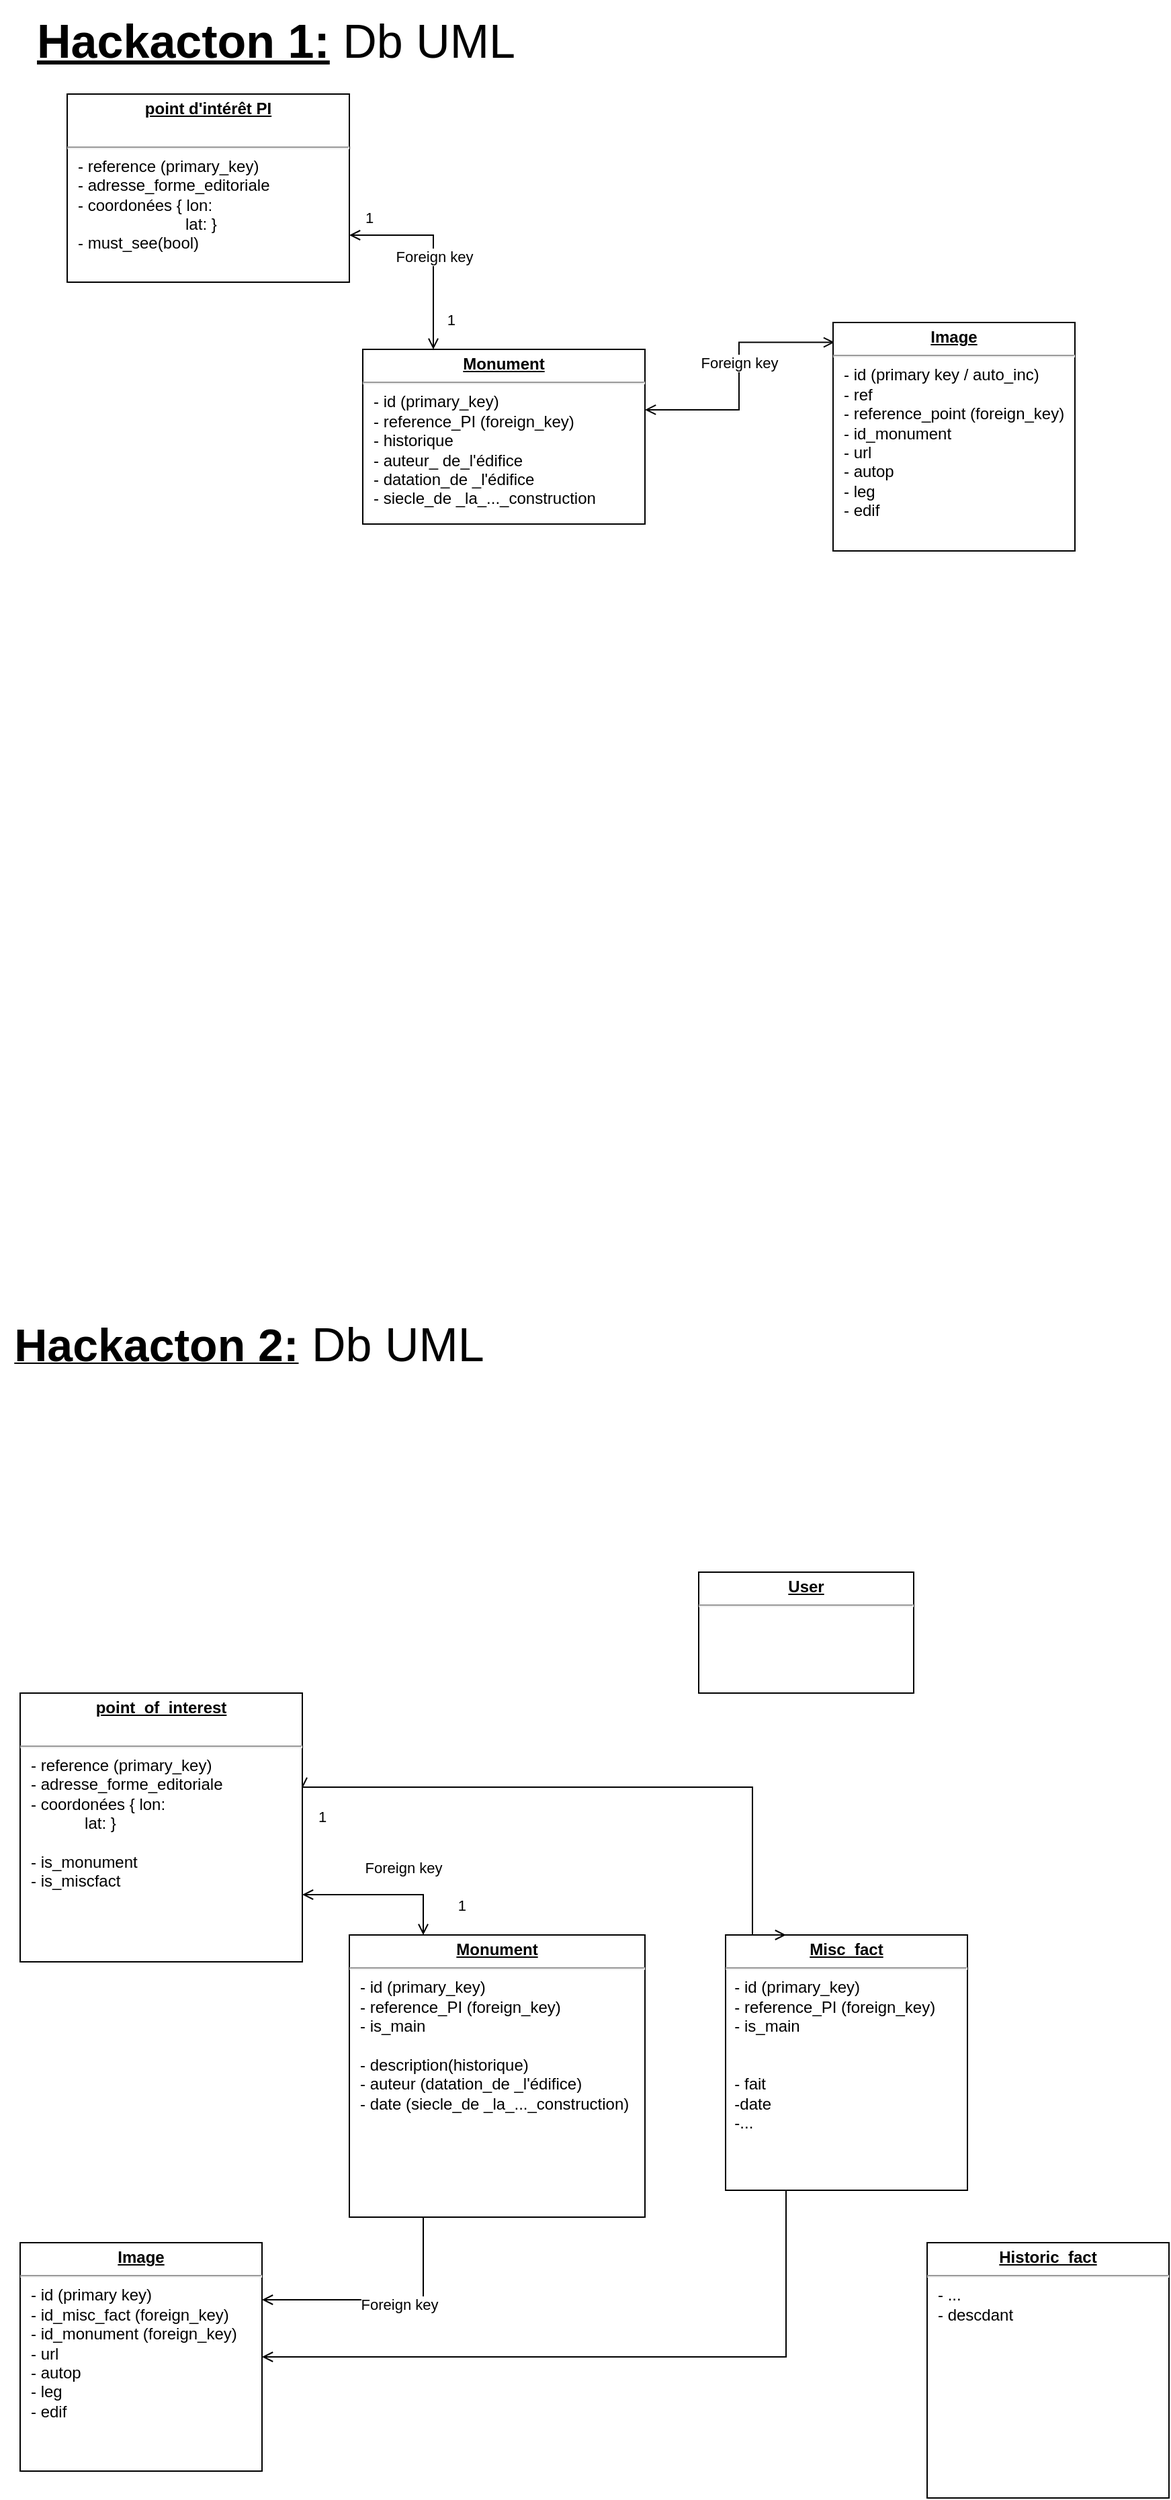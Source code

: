 <mxfile version="22.1.5" type="github">
  <diagram name="Page-1" id="SIulgqLtBxGV47W7qyev">
    <mxGraphModel dx="906" dy="588" grid="1" gridSize="10" guides="1" tooltips="1" connect="1" arrows="1" fold="1" page="1" pageScale="1" pageWidth="827" pageHeight="1169" math="0" shadow="0">
      <root>
        <mxCell id="0" />
        <mxCell id="1" parent="0" />
        <mxCell id="i5s1LHygfZpYdUsU7F8D-1" value="&lt;p style=&quot;margin:0px;margin-top:4px;text-align:center;text-decoration:underline;&quot;&gt;&lt;b&gt;point d&#39;intérêt PI&lt;/b&gt;&lt;br&gt;&lt;/p&gt;&lt;br&gt;&lt;hr&gt;&lt;p style=&quot;margin:0px;margin-left:8px;&quot;&gt;- reference (primary_key)&lt;br&gt;&lt;/p&gt;&lt;p style=&quot;margin:0px;margin-left:8px;&quot;&gt;- adresse_forme_editoriale&lt;/p&gt;&lt;p style=&quot;margin:0px;margin-left:8px;&quot;&gt;- coordonées { lon:&lt;/p&gt;&lt;p style=&quot;margin:0px;margin-left:8px;&quot;&gt;&lt;span style=&quot;white-space: pre;&quot;&gt;&#x9;&lt;/span&gt;&lt;span style=&quot;white-space: pre;&quot;&gt;&#x9;&lt;/span&gt;&lt;span style=&quot;white-space: pre;&quot;&gt;&#x9;&lt;/span&gt;lat: }&lt;/p&gt;&lt;p style=&quot;margin:0px;margin-left:8px;&quot;&gt;- must_see(bool) &lt;br&gt;&lt;/p&gt;&lt;p style=&quot;margin:0px;margin-left:8px;&quot;&gt;&lt;br&gt;&lt;/p&gt;" style="verticalAlign=top;align=left;overflow=fill;fontSize=12;fontFamily=Helvetica;html=1;whiteSpace=wrap;" parent="1" vertex="1">
          <mxGeometry x="50" y="70" width="210" height="140" as="geometry" />
        </mxCell>
        <mxCell id="TksDYWeNa5g1tYwS7Oo3-40" style="edgeStyle=orthogonalEdgeStyle;rounded=0;orthogonalLoop=1;jettySize=auto;html=1;exitX=0.25;exitY=0;exitDx=0;exitDy=0;entryX=1;entryY=0.75;entryDx=0;entryDy=0;endArrow=open;endFill=0;startArrow=open;startFill=0;" edge="1" parent="1" source="TksDYWeNa5g1tYwS7Oo3-5" target="i5s1LHygfZpYdUsU7F8D-1">
          <mxGeometry relative="1" as="geometry" />
        </mxCell>
        <mxCell id="TksDYWeNa5g1tYwS7Oo3-43" value="Foreign key" style="edgeLabel;html=1;align=center;verticalAlign=middle;resizable=0;points=[];" vertex="1" connectable="0" parent="TksDYWeNa5g1tYwS7Oo3-40">
          <mxGeometry x="0.065" y="1" relative="1" as="geometry">
            <mxPoint x="1" y="9" as="offset" />
          </mxGeometry>
        </mxCell>
        <mxCell id="TksDYWeNa5g1tYwS7Oo3-5" value="&lt;p style=&quot;margin:0px;margin-top:4px;text-align:center;text-decoration:underline;&quot;&gt;&lt;b&gt;Monument&lt;/b&gt;&lt;/p&gt;&lt;hr&gt;&lt;p style=&quot;margin:0px;margin-left:8px;&quot;&gt;- id (primary_key)&lt;br&gt;&lt;/p&gt;&lt;p style=&quot;margin:0px;margin-left:8px;&quot;&gt;- reference_PI (foreign_key)&lt;br&gt;- historique&lt;/p&gt;&lt;p style=&quot;margin:0px;margin-left:8px;&quot;&gt;- auteur_ de_l&#39;édifice&lt;/p&gt;&lt;p style=&quot;margin:0px;margin-left:8px;&quot;&gt;- datation_de _l&#39;édifice&lt;/p&gt;&lt;p style=&quot;margin:0px;margin-left:8px;&quot;&gt;- siecle_de _la_..._construction&lt;/p&gt;&lt;p style=&quot;margin:0px;margin-left:8px;&quot;&gt;&lt;/p&gt;&lt;p style=&quot;margin:0px;margin-left:8px;&quot;&gt;&lt;/p&gt;" style="verticalAlign=top;align=left;overflow=fill;fontSize=12;fontFamily=Helvetica;html=1;whiteSpace=wrap;" vertex="1" parent="1">
          <mxGeometry x="270" y="260" width="210" height="130" as="geometry" />
        </mxCell>
        <mxCell id="TksDYWeNa5g1tYwS7Oo3-7" value="&lt;font style=&quot;font-size: 35px;&quot;&gt;&lt;b&gt;&lt;u&gt;&lt;font style=&quot;font-size: 35px;&quot;&gt;Hackacton 1:&lt;/font&gt;&lt;/u&gt;&lt;/b&gt; &lt;font style=&quot;font-size: 35px;&quot;&gt;Db UML&lt;/font&gt;&lt;/font&gt; " style="text;html=1;align=center;verticalAlign=middle;resizable=0;points=[];autosize=1;strokeColor=none;fillColor=none;" vertex="1" parent="1">
          <mxGeometry x="15" width="380" height="60" as="geometry" />
        </mxCell>
        <mxCell id="TksDYWeNa5g1tYwS7Oo3-8" value="&lt;b&gt;&lt;u&gt;&lt;font style=&quot;font-size: 34px;&quot;&gt;Hackacton 2:&lt;/font&gt;&lt;/u&gt;&lt;/b&gt;&lt;font style=&quot;font-size: 35px;&quot;&gt; &lt;font style=&quot;font-size: 35px;&quot;&gt;Db UML&lt;/font&gt;&lt;/font&gt;" style="text;html=1;align=center;verticalAlign=middle;resizable=0;points=[];autosize=1;strokeColor=none;fillColor=none;" vertex="1" parent="1">
          <mxGeometry y="970" width="370" height="60" as="geometry" />
        </mxCell>
        <mxCell id="TksDYWeNa5g1tYwS7Oo3-76" style="edgeStyle=orthogonalEdgeStyle;rounded=0;orthogonalLoop=1;jettySize=auto;html=1;exitX=0.25;exitY=1;exitDx=0;exitDy=0;entryX=1;entryY=0.5;entryDx=0;entryDy=0;endArrow=open;endFill=0;" edge="1" parent="1" source="TksDYWeNa5g1tYwS7Oo3-11" target="TksDYWeNa5g1tYwS7Oo3-63">
          <mxGeometry relative="1" as="geometry" />
        </mxCell>
        <mxCell id="TksDYWeNa5g1tYwS7Oo3-11" value="&lt;p style=&quot;margin:0px;margin-top:4px;text-align:center;text-decoration:underline;&quot;&gt;&lt;b&gt;Misc_fact&lt;br&gt;&lt;/b&gt;&lt;/p&gt;&lt;hr&gt;&lt;div&gt;&amp;nbsp; - id (primary_key)&lt;br&gt;&lt;/div&gt;&lt;div&gt;&amp;nbsp; - reference_PI (foreign_key)&lt;/div&gt;&lt;div&gt;&amp;nbsp; - is_main&lt;/div&gt;&lt;div&gt;&lt;br&gt;&lt;/div&gt;&lt;div&gt;&lt;br&gt;&lt;/div&gt;&lt;div&gt;&amp;nbsp; - fait&amp;nbsp; &lt;br&gt;&lt;/div&gt;&lt;div&gt;&amp;nbsp; -date&lt;/div&gt;&lt;div&gt;&amp;nbsp; -...&lt;br&gt;&lt;/div&gt;" style="verticalAlign=top;align=left;overflow=fill;fontSize=12;fontFamily=Helvetica;html=1;whiteSpace=wrap;" vertex="1" parent="1">
          <mxGeometry x="540" y="1440" width="180" height="190" as="geometry" />
        </mxCell>
        <mxCell id="TksDYWeNa5g1tYwS7Oo3-46" style="edgeStyle=orthogonalEdgeStyle;rounded=0;orthogonalLoop=1;jettySize=auto;html=1;entryX=1;entryY=0.346;entryDx=0;entryDy=0;startArrow=open;startFill=0;endArrow=open;endFill=0;entryPerimeter=0;exitX=0.006;exitY=0.087;exitDx=0;exitDy=0;exitPerimeter=0;strokeColor=default;" edge="1" parent="1" source="TksDYWeNa5g1tYwS7Oo3-13" target="TksDYWeNa5g1tYwS7Oo3-5">
          <mxGeometry relative="1" as="geometry" />
        </mxCell>
        <mxCell id="TksDYWeNa5g1tYwS7Oo3-47" value="Foreign key" style="edgeLabel;html=1;align=center;verticalAlign=middle;resizable=0;points=[];" vertex="1" connectable="0" parent="TksDYWeNa5g1tYwS7Oo3-46">
          <mxGeometry x="0.413" y="3" relative="1" as="geometry">
            <mxPoint x="13" y="-38" as="offset" />
          </mxGeometry>
        </mxCell>
        <mxCell id="TksDYWeNa5g1tYwS7Oo3-13" value="&lt;p style=&quot;margin:0px;margin-top:4px;text-align:center;text-decoration:underline;&quot;&gt;&lt;b&gt;Image&lt;/b&gt;&lt;/p&gt;&lt;hr&gt;&lt;p style=&quot;margin:0px;margin-left:8px;&quot;&gt;- id (primary key / auto_inc)&lt;/p&gt;&lt;p style=&quot;margin:0px;margin-left:8px;&quot;&gt;- ref&lt;/p&gt;&lt;p style=&quot;margin:0px;margin-left:8px;&quot;&gt;- reference_point (foreign_key)&lt;br&gt;&lt;/p&gt;&lt;p style=&quot;margin:0px;margin-left:8px;&quot;&gt;- id_monument&lt;br&gt;&lt;/p&gt;&lt;p style=&quot;margin:0px;margin-left:8px;&quot;&gt;- url&lt;/p&gt;&lt;p style=&quot;margin:0px;margin-left:8px;&quot;&gt;- autop&lt;/p&gt;&lt;p style=&quot;margin:0px;margin-left:8px;&quot;&gt;- leg&lt;/p&gt;&lt;p style=&quot;margin:0px;margin-left:8px;&quot;&gt;- edif&lt;br&gt;&lt;/p&gt;" style="verticalAlign=top;align=left;overflow=fill;fontSize=12;fontFamily=Helvetica;html=1;whiteSpace=wrap;" vertex="1" parent="1">
          <mxGeometry x="620" y="240" width="180" height="170" as="geometry" />
        </mxCell>
        <mxCell id="TksDYWeNa5g1tYwS7Oo3-41" value="1" style="edgeLabel;resizable=0;html=1;align=left;verticalAlign=bottom;" connectable="0" vertex="1" parent="1">
          <mxGeometry x="270" y="170" as="geometry" />
        </mxCell>
        <mxCell id="TksDYWeNa5g1tYwS7Oo3-42" value="1" style="edgeLabel;resizable=0;html=1;align=right;verticalAlign=bottom;" connectable="0" vertex="1" parent="1">
          <mxGeometry x="560" y="250" as="geometry">
            <mxPoint x="-221" y="-4" as="offset" />
          </mxGeometry>
        </mxCell>
        <mxCell id="TksDYWeNa5g1tYwS7Oo3-68" style="edgeStyle=orthogonalEdgeStyle;rounded=0;orthogonalLoop=1;jettySize=auto;html=1;startArrow=open;startFill=0;endArrow=open;endFill=0;entryX=0.25;entryY=0;entryDx=0;entryDy=0;" edge="1" parent="1" target="TksDYWeNa5g1tYwS7Oo3-11">
          <mxGeometry relative="1" as="geometry">
            <mxPoint x="225" y="1331" as="sourcePoint" />
            <mxPoint x="560" y="1430" as="targetPoint" />
            <Array as="points">
              <mxPoint x="225" y="1330" />
              <mxPoint x="560" y="1330" />
            </Array>
          </mxGeometry>
        </mxCell>
        <mxCell id="TksDYWeNa5g1tYwS7Oo3-57" value="&lt;p style=&quot;margin:0px;margin-top:4px;text-align:center;text-decoration:underline;&quot;&gt;&lt;b&gt;point_of_interest&lt;/b&gt;&lt;br&gt;&lt;/p&gt;&lt;br&gt;&lt;hr&gt;&lt;p style=&quot;margin:0px;margin-left:8px;&quot;&gt;- reference (primary_key)&lt;br&gt;&lt;/p&gt;&lt;p style=&quot;margin:0px;margin-left:8px;&quot;&gt;- adresse_forme_editoriale&lt;/p&gt;&lt;p style=&quot;margin:0px;margin-left:8px;&quot;&gt;- coordonées { lon:&lt;/p&gt;&lt;p style=&quot;margin:0px;margin-left:8px;&quot;&gt;&lt;span style=&quot;&quot;&gt;&lt;span style=&quot;&quot;&gt;&amp;nbsp;&amp;nbsp;&amp;nbsp;&amp;nbsp;&lt;/span&gt;&lt;/span&gt;&lt;span style=&quot;&quot;&gt;&lt;span style=&quot;&quot;&gt;&amp;nbsp;&amp;nbsp;&amp;nbsp;&amp;nbsp;&lt;/span&gt;&lt;/span&gt;&lt;span style=&quot;&quot;&gt;&lt;span style=&quot;&quot;&gt;&amp;nbsp;&amp;nbsp;&amp;nbsp;&amp;nbsp;&lt;/span&gt;&lt;/span&gt;lat: }&lt;/p&gt;&lt;p style=&quot;margin:0px;margin-left:8px;&quot;&gt;&lt;br&gt;&lt;/p&gt;&lt;p style=&quot;margin:0px;margin-left:8px;&quot;&gt;- is_monument&lt;/p&gt;&lt;p style=&quot;margin:0px;margin-left:8px;&quot;&gt;- is_miscfact&lt;/p&gt;&lt;p style=&quot;margin:0px;margin-left:8px;&quot;&gt;&lt;br&gt;&lt;/p&gt;&lt;p style=&quot;margin:0px;margin-left:8px;&quot;&gt;&lt;br&gt;&lt;/p&gt;" style="verticalAlign=top;align=left;overflow=fill;fontSize=12;fontFamily=Helvetica;html=1;whiteSpace=wrap;" vertex="1" parent="1">
          <mxGeometry x="15" y="1260" width="210" height="200" as="geometry" />
        </mxCell>
        <mxCell id="TksDYWeNa5g1tYwS7Oo3-58" style="edgeStyle=orthogonalEdgeStyle;rounded=0;orthogonalLoop=1;jettySize=auto;html=1;exitX=0.25;exitY=0;exitDx=0;exitDy=0;entryX=1;entryY=0.75;entryDx=0;entryDy=0;endArrow=open;endFill=0;startArrow=open;startFill=0;" edge="1" parent="1" source="TksDYWeNa5g1tYwS7Oo3-60" target="TksDYWeNa5g1tYwS7Oo3-57">
          <mxGeometry relative="1" as="geometry" />
        </mxCell>
        <mxCell id="TksDYWeNa5g1tYwS7Oo3-59" value="Foreign key" style="edgeLabel;html=1;align=center;verticalAlign=middle;resizable=0;points=[];" vertex="1" connectable="0" parent="TksDYWeNa5g1tYwS7Oo3-58">
          <mxGeometry x="0.065" y="1" relative="1" as="geometry">
            <mxPoint x="19" y="-21" as="offset" />
          </mxGeometry>
        </mxCell>
        <mxCell id="TksDYWeNa5g1tYwS7Oo3-66" style="edgeStyle=orthogonalEdgeStyle;rounded=0;orthogonalLoop=1;jettySize=auto;html=1;exitX=0.25;exitY=1;exitDx=0;exitDy=0;entryX=1;entryY=0.25;entryDx=0;entryDy=0;startArrow=none;startFill=0;endArrow=open;endFill=0;" edge="1" parent="1" source="TksDYWeNa5g1tYwS7Oo3-60" target="TksDYWeNa5g1tYwS7Oo3-63">
          <mxGeometry relative="1" as="geometry" />
        </mxCell>
        <mxCell id="TksDYWeNa5g1tYwS7Oo3-67" value="Foreign key" style="edgeLabel;html=1;align=center;verticalAlign=middle;resizable=0;points=[];" vertex="1" connectable="0" parent="TksDYWeNa5g1tYwS7Oo3-66">
          <mxGeometry x="-0.126" y="3" relative="1" as="geometry">
            <mxPoint as="offset" />
          </mxGeometry>
        </mxCell>
        <mxCell id="TksDYWeNa5g1tYwS7Oo3-60" value="&lt;p style=&quot;margin:0px;margin-top:4px;text-align:center;text-decoration:underline;&quot;&gt;&lt;b&gt;Monument&lt;/b&gt;&lt;/p&gt;&lt;hr&gt;&lt;p style=&quot;margin:0px;margin-left:8px;&quot;&gt;- id (primary_key)&lt;br&gt;&lt;/p&gt;&lt;p style=&quot;margin:0px;margin-left:8px;&quot;&gt;- reference_PI (foreign_key)&lt;/p&gt;&lt;p style=&quot;margin:0px;margin-left:8px;&quot;&gt;- is_main&lt;/p&gt;&lt;p style=&quot;margin:0px;margin-left:8px;&quot;&gt;&lt;br&gt;&lt;/p&gt;&lt;p style=&quot;margin:0px;margin-left:8px;&quot;&gt;&lt;/p&gt;&lt;p style=&quot;margin:0px;margin-left:8px;&quot;&gt;- description(historique)&lt;br&gt;&lt;/p&gt;&lt;p style=&quot;margin:0px;margin-left:8px;&quot;&gt;- auteur (datation_de _l&#39;édifice)&lt;/p&gt;&lt;p style=&quot;margin:0px;margin-left:8px;&quot;&gt;- date (siecle_de _la_..._construction)&lt;/p&gt;&lt;p style=&quot;margin:0px;margin-left:8px;&quot;&gt;&lt;/p&gt;&lt;p style=&quot;margin:0px;margin-left:8px;&quot;&gt;&lt;/p&gt;" style="verticalAlign=top;align=left;overflow=fill;fontSize=12;fontFamily=Helvetica;html=1;whiteSpace=wrap;" vertex="1" parent="1">
          <mxGeometry x="260" y="1440" width="220" height="210" as="geometry" />
        </mxCell>
        <mxCell id="TksDYWeNa5g1tYwS7Oo3-63" value="&lt;p style=&quot;margin:0px;margin-top:4px;text-align:center;text-decoration:underline;&quot;&gt;&lt;b&gt;Image&lt;/b&gt;&lt;/p&gt;&lt;hr&gt;&lt;p style=&quot;margin:0px;margin-left:8px;&quot;&gt;- id (primary key)&lt;/p&gt;&lt;p style=&quot;margin:0px;margin-left:8px;&quot;&gt;- id_misc_fact (foreign_key)&lt;br&gt;&lt;/p&gt;&lt;p style=&quot;margin:0px;margin-left:8px;&quot;&gt;- id_monument (foreign_key)&lt;br&gt;&lt;/p&gt;&lt;p style=&quot;margin:0px;margin-left:8px;&quot;&gt;- url&lt;/p&gt;&lt;p style=&quot;margin:0px;margin-left:8px;&quot;&gt;- autop&lt;/p&gt;&lt;p style=&quot;margin:0px;margin-left:8px;&quot;&gt;- leg&lt;/p&gt;&lt;p style=&quot;margin:0px;margin-left:8px;&quot;&gt;- edif&lt;br&gt;&lt;/p&gt;" style="verticalAlign=top;align=left;overflow=fill;fontSize=12;fontFamily=Helvetica;html=1;whiteSpace=wrap;" vertex="1" parent="1">
          <mxGeometry x="15" y="1669" width="180" height="170" as="geometry" />
        </mxCell>
        <mxCell id="TksDYWeNa5g1tYwS7Oo3-64" value="1" style="edgeLabel;resizable=0;html=1;align=left;verticalAlign=bottom;" connectable="0" vertex="1" parent="1">
          <mxGeometry x="235" y="1360" as="geometry" />
        </mxCell>
        <mxCell id="TksDYWeNa5g1tYwS7Oo3-65" value="1" style="edgeLabel;resizable=0;html=1;align=right;verticalAlign=bottom;" connectable="0" vertex="1" parent="1">
          <mxGeometry x="568" y="1430" as="geometry">
            <mxPoint x="-221" y="-4" as="offset" />
          </mxGeometry>
        </mxCell>
        <mxCell id="TksDYWeNa5g1tYwS7Oo3-72" value="&lt;p style=&quot;margin:0px;margin-top:4px;text-align:center;text-decoration:underline;&quot;&gt;&lt;b&gt;User&lt;/b&gt;&lt;/p&gt;&lt;hr&gt;" style="verticalAlign=top;align=left;overflow=fill;fontSize=12;fontFamily=Helvetica;html=1;whiteSpace=wrap;" vertex="1" parent="1">
          <mxGeometry x="520" y="1170" width="160" height="90" as="geometry" />
        </mxCell>
        <mxCell id="TksDYWeNa5g1tYwS7Oo3-77" value="&lt;p style=&quot;margin:0px;margin-top:4px;text-align:center;text-decoration:underline;&quot;&gt;&lt;b&gt;Historic_fact&lt;/b&gt;&lt;br&gt;&lt;/p&gt;&lt;hr&gt;&lt;p style=&quot;margin:0px;margin-left:8px;&quot;&gt;- ...&lt;/p&gt;&lt;p style=&quot;margin:0px;margin-left:8px;&quot;&gt;- descdant &lt;br&gt;&lt;/p&gt;" style="verticalAlign=top;align=left;overflow=fill;fontSize=12;fontFamily=Helvetica;html=1;whiteSpace=wrap;" vertex="1" parent="1">
          <mxGeometry x="690" y="1669" width="180" height="190" as="geometry" />
        </mxCell>
      </root>
    </mxGraphModel>
  </diagram>
</mxfile>
